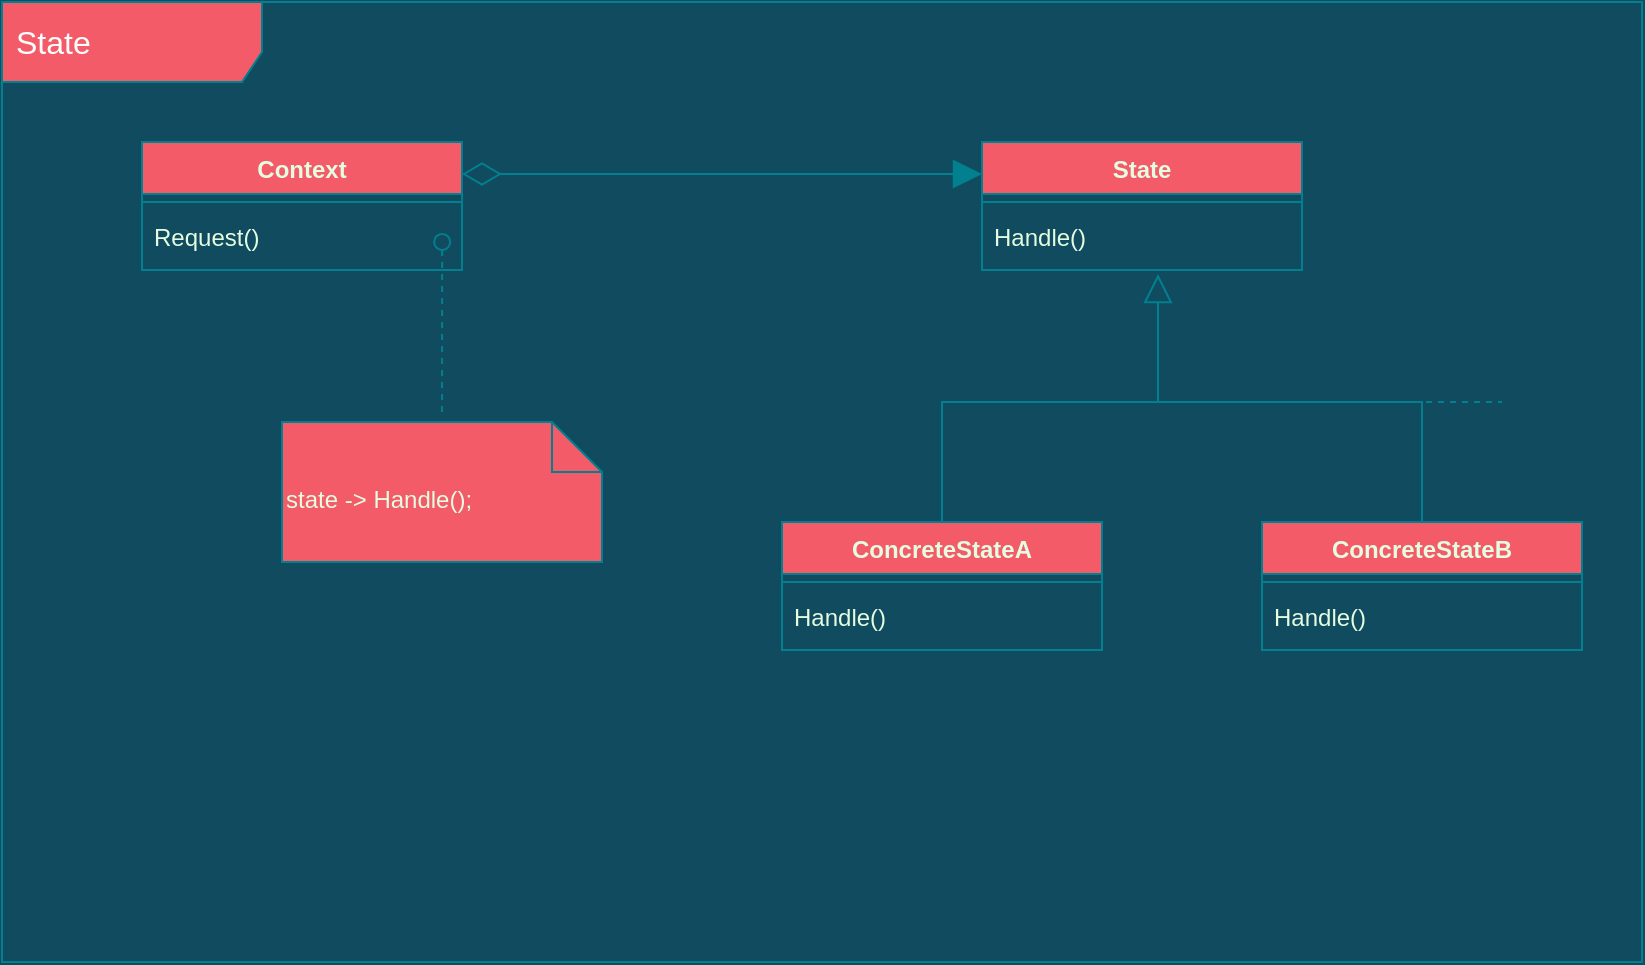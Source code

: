 <mxfile version="15.5.4" type="embed"><diagram id="F_gQ_7oDBF0sjKnGtIvj" name="Page-1"><mxGraphModel dx="1712" dy="1103" grid="1" gridSize="10" guides="1" tooltips="1" connect="1" arrows="1" fold="1" page="1" pageScale="1" pageWidth="827" pageHeight="1169" background="#114B5F" math="0" shadow="0"><root><mxCell id="0"/><mxCell id="1" parent="0"/><mxCell id="82" value="&lt;font color=&quot;#ffffff&quot;&gt;&lt;span style=&quot;font-size: 16px&quot;&gt;State&lt;br&gt;&lt;/span&gt;&lt;/font&gt;" style="shape=umlFrame;whiteSpace=wrap;html=1;width=130;height=40;boundedLbl=1;verticalAlign=middle;align=left;spacingLeft=5;fillColor=#F45B69;strokeColor=#028090;fontColor=#E4FDE1;" parent="1" vertex="1"><mxGeometry y="240" width="820" height="480" as="geometry"/></mxCell><mxCell id="324" value="Context" style="swimlane;fontStyle=1;align=center;verticalAlign=top;childLayout=stackLayout;horizontal=1;startSize=26;horizontalStack=0;resizeParent=1;resizeParentMax=0;resizeLast=0;collapsible=1;marginBottom=0;rounded=0;sketch=0;fontColor=#E4FDE1;strokeColor=#028090;fillColor=#F45B69;" vertex="1" parent="1"><mxGeometry x="70" y="310" width="160" height="64" as="geometry"/></mxCell><mxCell id="326" value="" style="line;strokeWidth=1;fillColor=none;align=left;verticalAlign=middle;spacingTop=-1;spacingLeft=3;spacingRight=3;rotatable=0;labelPosition=right;points=[];portConstraint=eastwest;rounded=0;sketch=0;fontColor=#E4FDE1;labelBackgroundColor=#114B5F;strokeColor=#028090;" vertex="1" parent="324"><mxGeometry y="26" width="160" height="8" as="geometry"/></mxCell><mxCell id="327" value="Request()" style="text;strokeColor=none;fillColor=none;align=left;verticalAlign=top;spacingLeft=4;spacingRight=4;overflow=hidden;rotatable=0;points=[[0,0.5],[1,0.5]];portConstraint=eastwest;rounded=0;sketch=0;fontColor=#E4FDE1;" vertex="1" parent="324"><mxGeometry y="34" width="160" height="30" as="geometry"/></mxCell><mxCell id="331" value="state -&amp;gt; Handle();" style="shape=note2;boundedLbl=1;whiteSpace=wrap;html=1;size=25;verticalAlign=top;align=left;rounded=0;sketch=0;fontColor=#E4FDE1;strokeColor=#028090;fillColor=#F45B69;" vertex="1" parent="1"><mxGeometry x="140" y="450" width="160" height="70" as="geometry"/></mxCell><mxCell id="335" value="" style="endArrow=oval;startArrow=none;endFill=0;startFill=0;endSize=8;html=1;verticalAlign=bottom;dashed=1;labelBackgroundColor=none;rounded=1;sketch=0;fontColor=#E4FDE1;sourcePerimeterSpacing=5;targetPerimeterSpacing=10;strokeColor=#028090;strokeWidth=1;fillColor=#F45B69;jumpSize=10;entryX=0.938;entryY=0.533;entryDx=0;entryDy=0;entryPerimeter=0;" edge="1" parent="1" source="331" target="327"><mxGeometry width="160" relative="1" as="geometry"><mxPoint x="170" y="560" as="sourcePoint"/><mxPoint x="180.08" y="414.01" as="targetPoint"/></mxGeometry></mxCell><mxCell id="360" value="State" style="swimlane;fontStyle=1;align=center;verticalAlign=top;childLayout=stackLayout;horizontal=1;startSize=26;horizontalStack=0;resizeParent=1;resizeParentMax=0;resizeLast=0;collapsible=1;marginBottom=0;rounded=0;sketch=0;fontColor=#E4FDE1;strokeColor=#028090;fillColor=#F45B69;" vertex="1" parent="1"><mxGeometry x="490" y="310" width="160" height="64" as="geometry"/></mxCell><mxCell id="361" value="" style="line;strokeWidth=1;fillColor=none;align=left;verticalAlign=middle;spacingTop=-1;spacingLeft=3;spacingRight=3;rotatable=0;labelPosition=right;points=[];portConstraint=eastwest;rounded=0;sketch=0;fontColor=#E4FDE1;labelBackgroundColor=#114B5F;strokeColor=#028090;" vertex="1" parent="360"><mxGeometry y="26" width="160" height="8" as="geometry"/></mxCell><mxCell id="362" value="Handle()" style="text;strokeColor=none;fillColor=none;align=left;verticalAlign=top;spacingLeft=4;spacingRight=4;overflow=hidden;rotatable=0;points=[[0,0.5],[1,0.5]];portConstraint=eastwest;rounded=0;sketch=0;fontColor=#E4FDE1;" vertex="1" parent="360"><mxGeometry y="34" width="160" height="30" as="geometry"/></mxCell><mxCell id="363" value="ConcreteStateA" style="swimlane;fontStyle=1;align=center;verticalAlign=top;childLayout=stackLayout;horizontal=1;startSize=26;horizontalStack=0;resizeParent=1;resizeParentMax=0;resizeLast=0;collapsible=1;marginBottom=0;rounded=0;sketch=0;fontColor=#E4FDE1;strokeColor=#028090;fillColor=#F45B69;" vertex="1" parent="1"><mxGeometry x="390" y="500" width="160" height="64" as="geometry"/></mxCell><mxCell id="364" value="" style="line;strokeWidth=1;fillColor=none;align=left;verticalAlign=middle;spacingTop=-1;spacingLeft=3;spacingRight=3;rotatable=0;labelPosition=right;points=[];portConstraint=eastwest;rounded=0;sketch=0;fontColor=#E4FDE1;labelBackgroundColor=#114B5F;strokeColor=#028090;" vertex="1" parent="363"><mxGeometry y="26" width="160" height="8" as="geometry"/></mxCell><mxCell id="365" value="Handle()" style="text;strokeColor=none;fillColor=none;align=left;verticalAlign=top;spacingLeft=4;spacingRight=4;overflow=hidden;rotatable=0;points=[[0,0.5],[1,0.5]];portConstraint=eastwest;rounded=0;sketch=0;fontColor=#E4FDE1;" vertex="1" parent="363"><mxGeometry y="34" width="160" height="30" as="geometry"/></mxCell><mxCell id="366" value="ConcreteStateB" style="swimlane;fontStyle=1;align=center;verticalAlign=top;childLayout=stackLayout;horizontal=1;startSize=26;horizontalStack=0;resizeParent=1;resizeParentMax=0;resizeLast=0;collapsible=1;marginBottom=0;rounded=0;sketch=0;fontColor=#E4FDE1;strokeColor=#028090;fillColor=#F45B69;" vertex="1" parent="1"><mxGeometry x="630" y="500" width="160" height="64" as="geometry"/></mxCell><mxCell id="367" value="" style="line;strokeWidth=1;fillColor=none;align=left;verticalAlign=middle;spacingTop=-1;spacingLeft=3;spacingRight=3;rotatable=0;labelPosition=right;points=[];portConstraint=eastwest;rounded=0;sketch=0;fontColor=#E4FDE1;labelBackgroundColor=#114B5F;strokeColor=#028090;" vertex="1" parent="366"><mxGeometry y="26" width="160" height="8" as="geometry"/></mxCell><mxCell id="368" value="Handle()" style="text;strokeColor=none;fillColor=none;align=left;verticalAlign=top;spacingLeft=4;spacingRight=4;overflow=hidden;rotatable=0;points=[[0,0.5],[1,0.5]];portConstraint=eastwest;rounded=0;sketch=0;fontColor=#E4FDE1;" vertex="1" parent="366"><mxGeometry y="34" width="160" height="30" as="geometry"/></mxCell><mxCell id="369" value="" style="html=1;verticalAlign=bottom;labelBackgroundColor=none;endArrow=block;endFill=1;rounded=1;sketch=0;fontColor=#E4FDE1;endSize=12;strokeColor=#028090;fillColor=#F45B69;curved=0;startArrow=diamondThin;startFill=0;startSize=17;exitX=1;exitY=0.25;exitDx=0;exitDy=0;entryX=0;entryY=0.25;entryDx=0;entryDy=0;" edge="1" parent="1" source="324" target="360"><mxGeometry width="160" relative="1" as="geometry"><mxPoint x="340" y="420" as="sourcePoint"/><mxPoint x="500" y="420" as="targetPoint"/></mxGeometry></mxCell><mxCell id="370" value="" style="html=1;verticalAlign=bottom;labelBackgroundColor=none;endArrow=block;endFill=0;rounded=0;sketch=0;fontColor=#E4FDE1;startSize=17;endSize=12;strokeColor=#028090;fillColor=#F45B69;entryX=0.55;entryY=1.067;entryDx=0;entryDy=0;entryPerimeter=0;" edge="1" parent="1" target="362"><mxGeometry width="160" relative="1" as="geometry"><mxPoint x="470" y="500" as="sourcePoint"/><mxPoint x="670" y="450" as="targetPoint"/><Array as="points"><mxPoint x="470" y="440"/><mxPoint x="578" y="440"/></Array></mxGeometry></mxCell><mxCell id="371" value="" style="html=1;verticalAlign=bottom;labelBackgroundColor=none;endArrow=none;endFill=0;rounded=0;sketch=0;fontColor=#E4FDE1;startSize=17;endSize=12;strokeColor=#028090;fillColor=#F45B69;exitX=0.5;exitY=0;exitDx=0;exitDy=0;" edge="1" parent="1" source="366"><mxGeometry width="160" relative="1" as="geometry"><mxPoint x="570" y="470" as="sourcePoint"/><mxPoint x="570" y="440" as="targetPoint"/><Array as="points"><mxPoint x="710" y="440"/></Array></mxGeometry></mxCell><mxCell id="372" value="" style="html=1;verticalAlign=bottom;labelBackgroundColor=none;endArrow=none;endFill=0;dashed=1;rounded=1;sketch=0;fontColor=#E4FDE1;startSize=17;endSize=12;strokeColor=#028090;fillColor=#F45B69;curved=0;" edge="1" parent="1"><mxGeometry width="160" relative="1" as="geometry"><mxPoint x="700" y="440" as="sourcePoint"/><mxPoint x="750" y="440" as="targetPoint"/></mxGeometry></mxCell></root></mxGraphModel></diagram></mxfile>